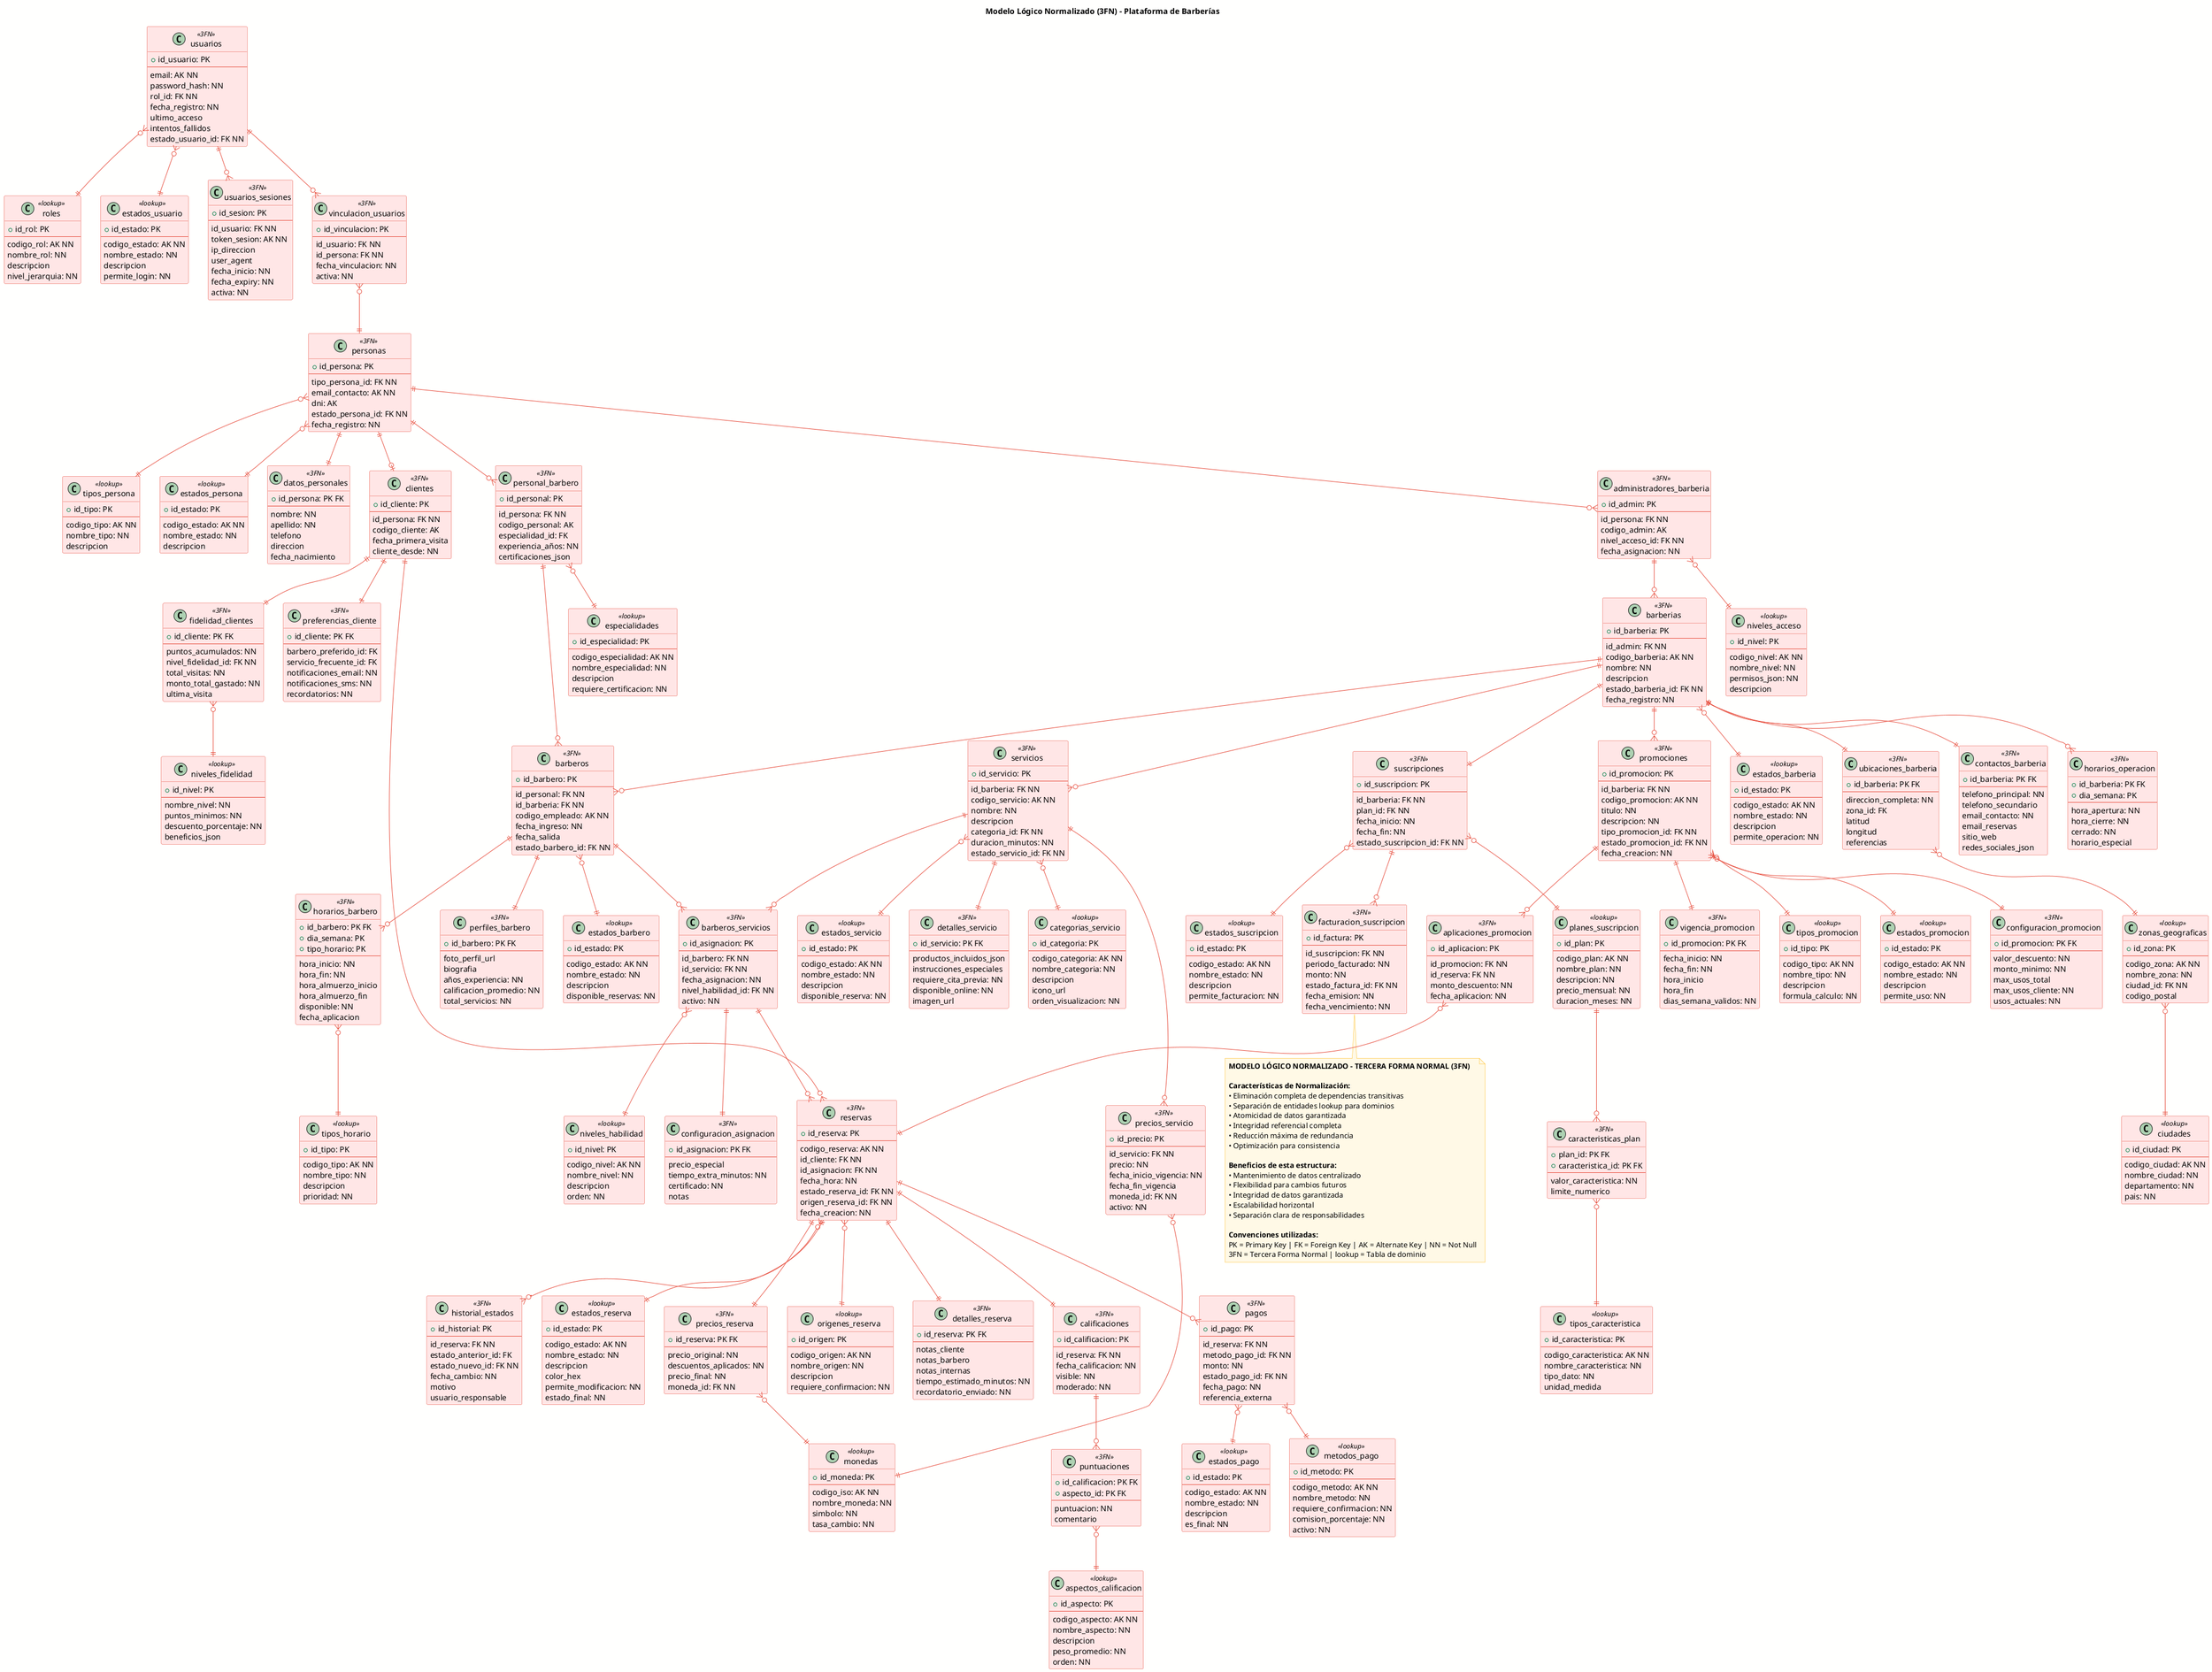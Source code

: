 @startuml modelo_logico_normalizado_3fn
skinparam backgroundColor #FFFFFE
skinparam class {
    BackgroundColor #FFE6E6
    BorderColor #E74C3C
    ArrowColor #E74C3C
}
skinparam note {
    BackgroundColor #FFF9E6
    BorderColor #FFB300
}

title Modelo Lógico Normalizado (3FN) - Plataforma de Barberías

' === SISTEMA DE AUTENTICACIÓN NORMALIZADO ===

class usuarios <<3FN>> {
    +id_usuario: PK
    --
    email: AK NN
    password_hash: NN
    rol_id: FK NN
    fecha_registro: NN
    ultimo_acceso
    intentos_fallidos
    estado_usuario_id: FK NN
}

class roles <<lookup>> {
    +id_rol: PK
    --
    codigo_rol: AK NN
    nombre_rol: NN
    descripcion
    nivel_jerarquia: NN
}

class estados_usuario <<lookup>> {
    +id_estado: PK
    --
    codigo_estado: AK NN
    nombre_estado: NN
    descripcion
    permite_login: NN
}

class usuarios_sesiones <<3FN>> {
    +id_sesion: PK
    --
    id_usuario: FK NN
    token_sesion: AK NN
    ip_direccion
    user_agent
    fecha_inicio: NN
    fecha_expiry: NN
    activa: NN
}

' === ENTIDADES DE PERSONAS NORMALIZADAS ===

class personas <<3FN>> {
    +id_persona: PK
    --
    tipo_persona_id: FK NN
    email_contacto: AK NN
    dni: AK
    estado_persona_id: FK NN
    fecha_registro: NN
}

class tipos_persona <<lookup>> {
    +id_tipo: PK
    --
    codigo_tipo: AK NN
    nombre_tipo: NN
    descripcion
}

class estados_persona <<lookup>> {
    +id_estado: PK
    --
    codigo_estado: AK NN
    nombre_estado: NN
    descripcion
}

class datos_personales <<3FN>> {
    +id_persona: PK FK
    --
    nombre: NN
    apellido: NN
    telefono
    direccion
    fecha_nacimiento
}

class vinculacion_usuarios <<3FN>> {
    +id_vinculacion: PK
    --
    id_usuario: FK NN
    id_persona: FK NN
    fecha_vinculacion: NN
    activa: NN
}

class clientes <<3FN>> {
    +id_cliente: PK
    --
    id_persona: FK NN
    codigo_cliente: AK
    fecha_primera_visita
    cliente_desde: NN
}

class fidelidad_clientes <<3FN>> {
    +id_cliente: PK FK
    --
    puntos_acumulados: NN
    nivel_fidelidad_id: FK NN
    total_visitas: NN
    monto_total_gastado: NN
    ultima_visita
}

class niveles_fidelidad <<lookup>> {
    +id_nivel: PK
    --
    nombre_nivel: NN
    puntos_minimos: NN
    descuento_porcentaje: NN
    beneficios_json
}

class preferencias_cliente <<3FN>> {
    +id_cliente: PK FK
    --
    barbero_preferido_id: FK
    servicio_frecuente_id: FK
    notificaciones_email: NN
    notificaciones_sms: NN
    recordatorios: NN
}

class administradores_barberia <<3FN>> {
    +id_admin: PK
    --
    id_persona: FK NN
    codigo_admin: AK
    nivel_acceso_id: FK NN
    fecha_asignacion: NN
}

class niveles_acceso <<lookup>> {
    +id_nivel: PK
    --
    codigo_nivel: AK NN
    nombre_nivel: NN
    permisos_json: NN
    descripcion
}

class personal_barbero <<3FN>> {
    +id_personal: PK
    --
    id_persona: FK NN
    codigo_personal: AK
    especialidad_id: FK
    experiencia_años: NN
    certificaciones_json
}

class especialidades <<lookup>> {
    +id_especialidad: PK
    --
    codigo_especialidad: AK NN
    nombre_especialidad: NN
    descripcion
    requiere_certificacion: NN
}

' === ESTRUCTURA DE BARBERÍAS NORMALIZADA ===

class barberias <<3FN>> {
    +id_barberia: PK
    --
    id_admin: FK NN
    codigo_barberia: AK NN
    nombre: NN
    descripcion
    estado_barberia_id: FK NN
    fecha_registro: NN
}

class estados_barberia <<lookup>> {
    +id_estado: PK
    --
    codigo_estado: AK NN
    nombre_estado: NN
    descripcion
    permite_operacion: NN
}

class ubicaciones_barberia <<3FN>> {
    +id_barberia: PK FK
    --
    direccion_completa: NN
    zona_id: FK
    latitud
    longitud
    referencias
}

class zonas_geograficas <<lookup>> {
    +id_zona: PK
    --
    codigo_zona: AK NN
    nombre_zona: NN
    ciudad_id: FK NN
    codigo_postal
}

class ciudades <<lookup>> {
    +id_ciudad: PK
    --
    codigo_ciudad: AK NN
    nombre_ciudad: NN
    departamento: NN
    pais: NN
}

class contactos_barberia <<3FN>> {
    +id_barberia: PK FK
    --
    telefono_principal: NN
    telefono_secundario
    email_contacto: NN
    email_reservas
    sitio_web
    redes_sociales_json
}

class horarios_operacion <<3FN>> {
    +id_barberia: PK FK
    +dia_semana: PK
    --
    hora_apertura: NN
    hora_cierre: NN
    cerrado: NN
    horario_especial
}

' === BARBEROS Y EMPLEADOS ===

class barberos <<3FN>> {
    +id_barbero: PK
    --
    id_personal: FK NN
    id_barberia: FK NN
    codigo_empleado: AK NN
    fecha_ingreso: NN
    fecha_salida
    estado_barbero_id: FK NN
}

class estados_barbero <<lookup>> {
    +id_estado: PK
    --
    codigo_estado: AK NN
    nombre_estado: NN
    descripcion
    disponible_reservas: NN
}

class perfiles_barbero <<3FN>> {
    +id_barbero: PK FK
    --
    foto_perfil_url
    biografia
    años_experiencia: NN
    calificacion_promedio: NN
    total_servicios: NN
}

class horarios_barbero <<3FN>> {
    +id_barbero: PK FK
    +dia_semana: PK
    +tipo_horario: PK
    --
    hora_inicio: NN
    hora_fin: NN
    hora_almuerzo_inicio
    hora_almuerzo_fin
    disponible: NN
    fecha_aplicacion
}

class tipos_horario <<lookup>> {
    +id_tipo: PK
    --
    codigo_tipo: AK NN
    nombre_tipo: NN
    descripcion
    prioridad: NN
}

' === SERVICIOS NORMALIZADOS ===

class servicios <<3FN>> {
    +id_servicio: PK
    --
    id_barberia: FK NN
    codigo_servicio: AK NN
    nombre: NN
    descripcion
    categoria_id: FK NN
    duracion_minutos: NN
    estado_servicio_id: FK NN
}

class categorias_servicio <<lookup>> {
    +id_categoria: PK
    --
    codigo_categoria: AK NN
    nombre_categoria: NN
    descripcion
    icono_url
    orden_visualizacion: NN
}

class estados_servicio <<lookup>> {
    +id_estado: PK
    --
    codigo_estado: AK NN
    nombre_estado: NN
    descripcion
    disponible_reserva: NN
}

class precios_servicio <<3FN>> {
    +id_precio: PK
    --
    id_servicio: FK NN
    precio: NN
    fecha_inicio_vigencia: NN
    fecha_fin_vigencia
    moneda_id: FK NN
    activo: NN
}

class monedas <<lookup>> {
    +id_moneda: PK
    --
    codigo_iso: AK NN
    nombre_moneda: NN
    simbolo: NN
    tasa_cambio: NN
}

class detalles_servicio <<3FN>> {
    +id_servicio: PK FK
    --
    productos_incluidos_json
    instrucciones_especiales
    requiere_cita_previa: NN
    disponible_online: NN
    imagen_url
}

' === ASIGNACIONES Y CAPACIDADES ===

class barberos_servicios <<3FN>> {
    +id_asignacion: PK
    --
    id_barbero: FK NN
    id_servicio: FK NN
    fecha_asignacion: NN
    nivel_habilidad_id: FK NN
    activo: NN
}

class niveles_habilidad <<lookup>> {
    +id_nivel: PK
    --
    codigo_nivel: AK NN
    nombre_nivel: NN
    descripcion
    orden: NN
}

class configuracion_asignacion <<3FN>> {
    +id_asignacion: PK FK
    --
    precio_especial
    tiempo_extra_minutos: NN
    certificado: NN
    notas
}

' === RESERVAS NORMALIZADAS ===

class reservas <<3FN>> {
    +id_reserva: PK
    --
    codigo_reserva: AK NN
    id_cliente: FK NN
    id_asignacion: FK NN
    fecha_hora: NN
    estado_reserva_id: FK NN
    origen_reserva_id: FK NN
    fecha_creacion: NN
}

class estados_reserva <<lookup>> {
    +id_estado: PK
    --
    codigo_estado: AK NN
    nombre_estado: NN
    descripcion
    color_hex
    permite_modificacion: NN
    estado_final: NN
}

class origenes_reserva <<lookup>> {
    +id_origen: PK
    --
    codigo_origen: AK NN
    nombre_origen: NN
    descripcion
    requiere_confirmacion: NN
}

class detalles_reserva <<3FN>> {
    +id_reserva: PK FK
    --
    notas_cliente
    notas_barbero
    notas_internas
    tiempo_estimado_minutos: NN
    recordatorio_enviado: NN
}

class precios_reserva <<3FN>> {
    +id_reserva: PK FK
    --
    precio_original: NN
    descuentos_aplicados: NN
    precio_final: NN
    moneda_id: FK NN
}

class historial_estados <<3FN>> {
    +id_historial: PK
    --
    id_reserva: FK NN
    estado_anterior_id: FK
    estado_nuevo_id: FK NN
    fecha_cambio: NN
    motivo
    usuario_responsable
}

' === PAGOS Y TRANSACCIONES ===

class pagos <<3FN>> {
    +id_pago: PK
    --
    id_reserva: FK NN
    metodo_pago_id: FK NN
    monto: NN
    estado_pago_id: FK NN
    fecha_pago: NN
    referencia_externa
}

class metodos_pago <<lookup>> {
    +id_metodo: PK
    --
    codigo_metodo: AK NN
    nombre_metodo: NN
    requiere_confirmacion: NN
    comision_porcentaje: NN
    activo: NN
}

class estados_pago <<lookup>> {
    +id_estado: PK
    --
    codigo_estado: AK NN
    nombre_estado: NN
    descripcion
    es_final: NN
}

' === CALIFICACIONES NORMALIZADAS ===

class calificaciones <<3FN>> {
    +id_calificacion: PK
    --
    id_reserva: FK NN
    fecha_calificacion: NN
    visible: NN
    moderado: NN
}

class puntuaciones <<3FN>> {
    +id_calificacion: PK FK
    +aspecto_id: PK FK
    --
    puntuacion: NN
    comentario
}

class aspectos_calificacion <<lookup>> {
    +id_aspecto: PK
    --
    codigo_aspecto: AK NN
    nombre_aspecto: NN
    descripcion
    peso_promedio: NN
    orden: NN
}

' === PROMOCIONES Y MARKETING ===

class promociones <<3FN>> {
    +id_promocion: PK
    --
    id_barberia: FK NN
    codigo_promocion: AK NN
    titulo: NN
    descripcion: NN
    tipo_promocion_id: FK NN
    estado_promocion_id: FK NN
    fecha_creacion: NN
}

class tipos_promocion <<lookup>> {
    +id_tipo: PK
    --
    codigo_tipo: AK NN
    nombre_tipo: NN
    descripcion
    formula_calculo: NN
}

class estados_promocion <<lookup>> {
    +id_estado: PK
    --
    codigo_estado: AK NN
    nombre_estado: NN
    descripcion
    permite_uso: NN
}

class configuracion_promocion <<3FN>> {
    +id_promocion: PK FK
    --
    valor_descuento: NN
    monto_minimo: NN
    max_usos_total
    max_usos_cliente: NN
    usos_actuales: NN
}

class vigencia_promocion <<3FN>> {
    +id_promocion: PK FK
    --
    fecha_inicio: NN
    fecha_fin: NN
    hora_inicio
    hora_fin
    dias_semana_validos: NN
}

class aplicaciones_promocion <<3FN>> {
    +id_aplicacion: PK
    --
    id_promocion: FK NN
    id_reserva: FK NN
    monto_descuento: NN
    fecha_aplicacion: NN
}

' === SUSCRIPCIONES Y PLANES ===

class suscripciones <<3FN>> {
    +id_suscripcion: PK
    --
    id_barberia: FK NN
    plan_id: FK NN
    fecha_inicio: NN
    fecha_fin: NN
    estado_suscripcion_id: FK NN
}

class planes_suscripcion <<lookup>> {
    +id_plan: PK
    --
    codigo_plan: AK NN
    nombre_plan: NN
    descripcion: NN
    precio_mensual: NN
    duracion_meses: NN
}

class estados_suscripcion <<lookup>> {
    +id_estado: PK
    --
    codigo_estado: AK NN
    nombre_estado: NN
    descripcion
    permite_facturacion: NN
}

class caracteristicas_plan <<3FN>> {
    +plan_id: PK FK
    +caracteristica_id: PK FK
    --
    valor_caracteristica: NN
    limite_numerico
}

class tipos_caracteristica <<lookup>> {
    +id_caracteristica: PK
    --
    codigo_caracteristica: AK NN
    nombre_caracteristica: NN
    tipo_dato: NN
    unidad_medida
}

class facturacion_suscripcion <<3FN>> {
    +id_factura: PK
    --
    id_suscripcion: FK NN
    periodo_facturado: NN
    monto: NN
    estado_factura_id: FK NN
    fecha_emision: NN
    fecha_vencimiento: NN
}

' === RELACIONES REFERENCIALES NORMALIZADAS ===

' Sistema de autenticación
usuarios }o--|| roles
usuarios }o--|| estados_usuario
usuarios ||--o{ usuarios_sesiones
usuarios ||--o{ vinculacion_usuarios

' Personas y vinculaciones
personas }o--|| tipos_persona
personas }o--|| estados_persona
personas ||--|| datos_personales
vinculacion_usuarios }o--|| personas

' Clientes
personas ||--o| clientes
clientes ||--|| fidelidad_clientes
fidelidad_clientes }o--|| niveles_fidelidad
clientes ||--|| preferencias_cliente

' Administradores
personas ||--o{ administradores_barberia
administradores_barberia }o--|| niveles_acceso

' Personal barbero
personas ||--o{ personal_barbero
personal_barbero }o--|| especialidades

' Barberías
administradores_barberia ||--o{ barberias
barberias }o--|| estados_barberia
barberias ||--|| ubicaciones_barberia
ubicaciones_barberia }o--|| zonas_geograficas
zonas_geograficas }o--|| ciudades
barberias ||--|| contactos_barberia
barberias ||--o{ horarios_operacion

' Barberos
personal_barbero ||--o{ barberos
barberias ||--o{ barberos
barberos }o--|| estados_barbero
barberos ||--|| perfiles_barbero
barberos ||--o{ horarios_barbero
horarios_barbero }o--|| tipos_horario

' Servicios
barberias ||--o{ servicios
servicios }o--|| categorias_servicio
servicios }o--|| estados_servicio
servicios ||--o{ precios_servicio
precios_servicio }o--|| monedas
servicios ||--|| detalles_servicio

' Asignaciones
barberos ||--o{ barberos_servicios
servicios ||--o{ barberos_servicios
barberos_servicios }o--|| niveles_habilidad
barberos_servicios ||--|| configuracion_asignacion

' Reservas
clientes ||--o{ reservas
barberos_servicios ||--o{ reservas
reservas }o--|| estados_reserva
reservas }o--|| origenes_reserva
reservas ||--|| detalles_reserva
reservas ||--|| precios_reserva
precios_reserva }o--|| monedas
reservas ||--o{ historial_estados

' Pagos
reservas ||--o{ pagos
pagos }o--|| metodos_pago
pagos }o--|| estados_pago

' Calificaciones
reservas ||--|| calificaciones
calificaciones ||--o{ puntuaciones
puntuaciones }o--|| aspectos_calificacion

' Promociones
barberias ||--o{ promociones
promociones }o--|| tipos_promocion
promociones }o--|| estados_promocion
promociones ||--|| configuracion_promocion
promociones ||--|| vigencia_promocion
promociones ||--o{ aplicaciones_promocion
aplicaciones_promocion }o--|| reservas

' Suscripciones
barberias ||--|| suscripciones
suscripciones }o--|| planes_suscripcion
suscripciones }o--|| estados_suscripcion
planes_suscripcion ||--o{ caracteristicas_plan
caracteristicas_plan }o--|| tipos_caracteristica
suscripciones ||--o{ facturacion_suscripcion

note bottom
  **MODELO LÓGICO NORMALIZADO - TERCERA FORMA NORMAL (3FN)**
  
  **Características de Normalización:**
  • Eliminación completa de dependencias transitivas
  • Separación de entidades lookup para dominios
  • Atomicidad de datos garantizada
  • Integridad referencial completa
  • Reducción máxima de redundancia
  • Optimización para consistencia
  
  **Beneficios de esta estructura:**
  • Mantenimiento de datos centralizado
  • Flexibilidad para cambios futuros
  • Integridad de datos garantizada
  • Escalabilidad horizontal
  • Separación clara de responsabilidades
  
  **Convenciones utilizadas:**
  PK = Primary Key | FK = Foreign Key | AK = Alternate Key | NN = Not Null
  3FN = Tercera Forma Normal | lookup = Tabla de dominio
end note

@enduml